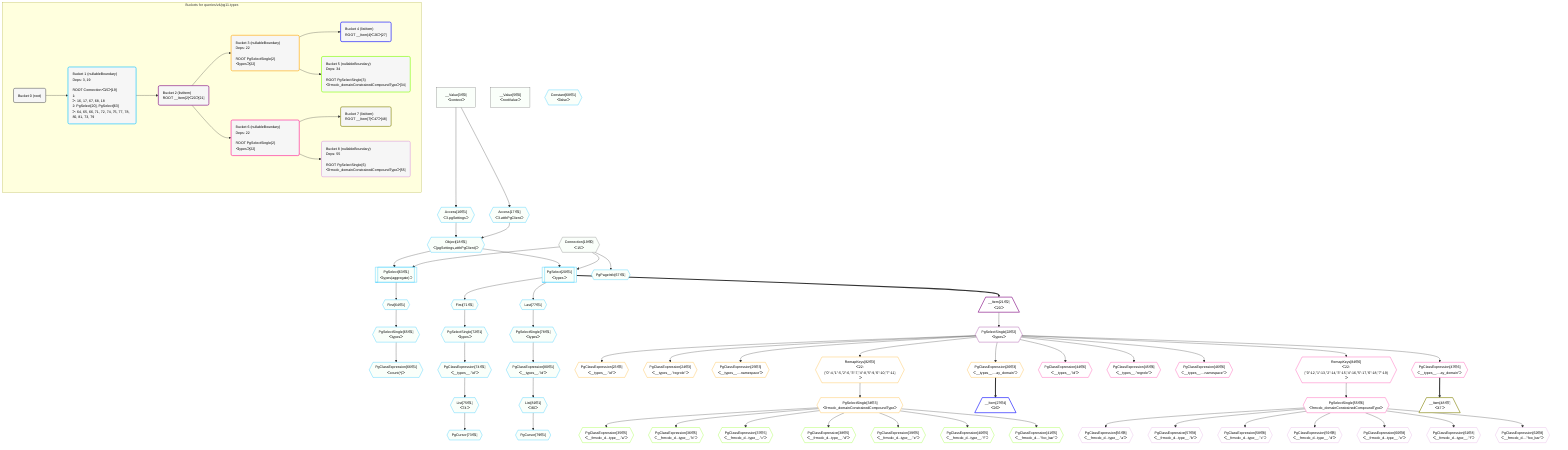 %%{init: {'themeVariables': { 'fontSize': '12px'}}}%%
graph TD
    classDef path fill:#eee,stroke:#000,color:#000
    classDef plan fill:#fff,stroke-width:1px,color:#000
    classDef itemplan fill:#fff,stroke-width:2px,color:#000
    classDef unbatchedplan fill:#dff,stroke-width:1px,color:#000
    classDef sideeffectplan fill:#fcc,stroke-width:2px,color:#000
    classDef bucket fill:#f6f6f6,color:#000,stroke-width:2px,text-align:left


    %% plan dependencies
    __Value3["__Value[3∈0]<br />ᐸcontextᐳ"]:::plan
    __Value5["__Value[5∈0]<br />ᐸrootValueᐳ"]:::plan
    Connection19{{"Connection[19∈0]<br />ᐸ15ᐳ"}}:::plan
    Object18{{"Object[18∈1]<br />ᐸ{pgSettings,withPgClient}ᐳ"}}:::plan
    Access16{{"Access[16∈1]<br />ᐸ3.pgSettingsᐳ"}}:::plan
    Access17{{"Access[17∈1]<br />ᐸ3.withPgClientᐳ"}}:::plan
    Access16 & Access17 --> Object18
    PgSelect20[["PgSelect[20∈1]<br />ᐸtypesᐳ"]]:::plan
    Object18 & Connection19 --> PgSelect20
    PgSelect63[["PgSelect[63∈1]<br />ᐸtypes(aggregate)ᐳ"]]:::plan
    Object18 & Connection19 --> PgSelect63
    __Value3 --> Access16
    __Value3 --> Access17
    First64{{"First[64∈1]"}}:::plan
    PgSelect63 --> First64
    PgSelectSingle65{{"PgSelectSingle[65∈1]<br />ᐸtypesᐳ"}}:::plan
    First64 --> PgSelectSingle65
    PgClassExpression66{{"PgClassExpression[66∈1]<br />ᐸcount(*)ᐳ"}}:::plan
    PgSelectSingle65 --> PgClassExpression66
    PgPageInfo67{{"PgPageInfo[67∈1]"}}:::plan
    Connection19 --> PgPageInfo67
    First71{{"First[71∈1]"}}:::plan
    PgSelect20 --> First71
    PgSelectSingle72{{"PgSelectSingle[72∈1]<br />ᐸtypesᐳ"}}:::plan
    First71 --> PgSelectSingle72
    PgCursor73{{"PgCursor[73∈1]"}}:::plan
    List75{{"List[75∈1]<br />ᐸ74ᐳ"}}:::plan
    List75 --> PgCursor73
    PgClassExpression74{{"PgClassExpression[74∈1]<br />ᐸ__types__.”id”ᐳ"}}:::plan
    PgSelectSingle72 --> PgClassExpression74
    PgClassExpression74 --> List75
    Last77{{"Last[77∈1]"}}:::plan
    PgSelect20 --> Last77
    PgSelectSingle78{{"PgSelectSingle[78∈1]<br />ᐸtypesᐳ"}}:::plan
    Last77 --> PgSelectSingle78
    PgCursor79{{"PgCursor[79∈1]"}}:::plan
    List81{{"List[81∈1]<br />ᐸ80ᐳ"}}:::plan
    List81 --> PgCursor79
    PgClassExpression80{{"PgClassExpression[80∈1]<br />ᐸ__types__.”id”ᐳ"}}:::plan
    PgSelectSingle78 --> PgClassExpression80
    PgClassExpression80 --> List81
    Constant68{{"Constant[68∈1]<br />ᐸfalseᐳ"}}:::plan
    __Item21[/"__Item[21∈2]<br />ᐸ20ᐳ"\]:::itemplan
    PgSelect20 ==> __Item21
    PgSelectSingle22{{"PgSelectSingle[22∈2]<br />ᐸtypesᐳ"}}:::plan
    __Item21 --> PgSelectSingle22
    PgClassExpression23{{"PgClassExpression[23∈3]<br />ᐸ__types__.”id”ᐳ"}}:::plan
    PgSelectSingle22 --> PgClassExpression23
    PgClassExpression24{{"PgClassExpression[24∈3]<br />ᐸ__types__.”regrole”ᐳ"}}:::plan
    PgSelectSingle22 --> PgClassExpression24
    PgClassExpression25{{"PgClassExpression[25∈3]<br />ᐸ__types__....namespace”ᐳ"}}:::plan
    PgSelectSingle22 --> PgClassExpression25
    PgClassExpression26{{"PgClassExpression[26∈3]<br />ᐸ__types__....ay_domain”ᐳ"}}:::plan
    PgSelectSingle22 --> PgClassExpression26
    PgSelectSingle34{{"PgSelectSingle[34∈3]<br />ᐸfrmcdc_domainConstrainedCompoundTypeᐳ"}}:::plan
    RemapKeys82{{"RemapKeys[82∈3]<br />ᐸ22:{”0”:4,”1”:5,”2”:6,”3”:7,”4”:8,”5”:9,”6”:10,”7”:11}ᐳ"}}:::plan
    RemapKeys82 --> PgSelectSingle34
    PgSelectSingle22 --> RemapKeys82
    __Item27[/"__Item[27∈4]<br />ᐸ26ᐳ"\]:::itemplan
    PgClassExpression26 ==> __Item27
    PgClassExpression35{{"PgClassExpression[35∈5]<br />ᐸ__frmcdc_d...type__.”a”ᐳ"}}:::plan
    PgSelectSingle34 --> PgClassExpression35
    PgClassExpression36{{"PgClassExpression[36∈5]<br />ᐸ__frmcdc_d...type__.”b”ᐳ"}}:::plan
    PgSelectSingle34 --> PgClassExpression36
    PgClassExpression37{{"PgClassExpression[37∈5]<br />ᐸ__frmcdc_d...type__.”c”ᐳ"}}:::plan
    PgSelectSingle34 --> PgClassExpression37
    PgClassExpression38{{"PgClassExpression[38∈5]<br />ᐸ__frmcdc_d...type__.”d”ᐳ"}}:::plan
    PgSelectSingle34 --> PgClassExpression38
    PgClassExpression39{{"PgClassExpression[39∈5]<br />ᐸ__frmcdc_d...type__.”e”ᐳ"}}:::plan
    PgSelectSingle34 --> PgClassExpression39
    PgClassExpression40{{"PgClassExpression[40∈5]<br />ᐸ__frmcdc_d...type__.”f”ᐳ"}}:::plan
    PgSelectSingle34 --> PgClassExpression40
    PgClassExpression41{{"PgClassExpression[41∈5]<br />ᐸ__frmcdc_d....”foo_bar”ᐳ"}}:::plan
    PgSelectSingle34 --> PgClassExpression41
    PgClassExpression44{{"PgClassExpression[44∈6]<br />ᐸ__types__.”id”ᐳ"}}:::plan
    PgSelectSingle22 --> PgClassExpression44
    PgClassExpression45{{"PgClassExpression[45∈6]<br />ᐸ__types__.”regrole”ᐳ"}}:::plan
    PgSelectSingle22 --> PgClassExpression45
    PgClassExpression46{{"PgClassExpression[46∈6]<br />ᐸ__types__....namespace”ᐳ"}}:::plan
    PgSelectSingle22 --> PgClassExpression46
    PgClassExpression47{{"PgClassExpression[47∈6]<br />ᐸ__types__....ay_domain”ᐳ"}}:::plan
    PgSelectSingle22 --> PgClassExpression47
    PgSelectSingle55{{"PgSelectSingle[55∈6]<br />ᐸfrmcdc_domainConstrainedCompoundTypeᐳ"}}:::plan
    RemapKeys84{{"RemapKeys[84∈6]<br />ᐸ22:{”0”:12,”1”:13,”2”:14,”3”:15,”4”:16,”5”:17,”6”:18,”7”:19}ᐳ"}}:::plan
    RemapKeys84 --> PgSelectSingle55
    PgSelectSingle22 --> RemapKeys84
    __Item48[/"__Item[48∈7]<br />ᐸ47ᐳ"\]:::itemplan
    PgClassExpression47 ==> __Item48
    PgClassExpression56{{"PgClassExpression[56∈8]<br />ᐸ__frmcdc_d...type__.”a”ᐳ"}}:::plan
    PgSelectSingle55 --> PgClassExpression56
    PgClassExpression57{{"PgClassExpression[57∈8]<br />ᐸ__frmcdc_d...type__.”b”ᐳ"}}:::plan
    PgSelectSingle55 --> PgClassExpression57
    PgClassExpression58{{"PgClassExpression[58∈8]<br />ᐸ__frmcdc_d...type__.”c”ᐳ"}}:::plan
    PgSelectSingle55 --> PgClassExpression58
    PgClassExpression59{{"PgClassExpression[59∈8]<br />ᐸ__frmcdc_d...type__.”d”ᐳ"}}:::plan
    PgSelectSingle55 --> PgClassExpression59
    PgClassExpression60{{"PgClassExpression[60∈8]<br />ᐸ__frmcdc_d...type__.”e”ᐳ"}}:::plan
    PgSelectSingle55 --> PgClassExpression60
    PgClassExpression61{{"PgClassExpression[61∈8]<br />ᐸ__frmcdc_d...type__.”f”ᐳ"}}:::plan
    PgSelectSingle55 --> PgClassExpression61
    PgClassExpression62{{"PgClassExpression[62∈8]<br />ᐸ__frmcdc_d....”foo_bar”ᐳ"}}:::plan
    PgSelectSingle55 --> PgClassExpression62

    %% define steps

    subgraph "Buckets for queries/v4/pg11.types"
    Bucket0("Bucket 0 (root)"):::bucket
    classDef bucket0 stroke:#696969
    class Bucket0,__Value3,__Value5,Connection19 bucket0
    Bucket1("Bucket 1 (nullableBoundary)<br />Deps: 3, 19<br /><br />ROOT Connectionᐸ15ᐳ[19]<br />1: <br />ᐳ: 16, 17, 67, 68, 18<br />2: PgSelect[20], PgSelect[63]<br />ᐳ: 64, 65, 66, 71, 72, 74, 75, 77, 78, 80, 81, 73, 79"):::bucket
    classDef bucket1 stroke:#00bfff
    class Bucket1,Access16,Access17,Object18,PgSelect20,PgSelect63,First64,PgSelectSingle65,PgClassExpression66,PgPageInfo67,Constant68,First71,PgSelectSingle72,PgCursor73,PgClassExpression74,List75,Last77,PgSelectSingle78,PgCursor79,PgClassExpression80,List81 bucket1
    Bucket2("Bucket 2 (listItem)<br />ROOT __Item{2}ᐸ20ᐳ[21]"):::bucket
    classDef bucket2 stroke:#7f007f
    class Bucket2,__Item21,PgSelectSingle22 bucket2
    Bucket3("Bucket 3 (nullableBoundary)<br />Deps: 22<br /><br />ROOT PgSelectSingle{2}ᐸtypesᐳ[22]"):::bucket
    classDef bucket3 stroke:#ffa500
    class Bucket3,PgClassExpression23,PgClassExpression24,PgClassExpression25,PgClassExpression26,PgSelectSingle34,RemapKeys82 bucket3
    Bucket4("Bucket 4 (listItem)<br />ROOT __Item{4}ᐸ26ᐳ[27]"):::bucket
    classDef bucket4 stroke:#0000ff
    class Bucket4,__Item27 bucket4
    Bucket5("Bucket 5 (nullableBoundary)<br />Deps: 34<br /><br />ROOT PgSelectSingle{3}ᐸfrmcdc_domainConstrainedCompoundTypeᐳ[34]"):::bucket
    classDef bucket5 stroke:#7fff00
    class Bucket5,PgClassExpression35,PgClassExpression36,PgClassExpression37,PgClassExpression38,PgClassExpression39,PgClassExpression40,PgClassExpression41 bucket5
    Bucket6("Bucket 6 (nullableBoundary)<br />Deps: 22<br /><br />ROOT PgSelectSingle{2}ᐸtypesᐳ[22]"):::bucket
    classDef bucket6 stroke:#ff1493
    class Bucket6,PgClassExpression44,PgClassExpression45,PgClassExpression46,PgClassExpression47,PgSelectSingle55,RemapKeys84 bucket6
    Bucket7("Bucket 7 (listItem)<br />ROOT __Item{7}ᐸ47ᐳ[48]"):::bucket
    classDef bucket7 stroke:#808000
    class Bucket7,__Item48 bucket7
    Bucket8("Bucket 8 (nullableBoundary)<br />Deps: 55<br /><br />ROOT PgSelectSingle{6}ᐸfrmcdc_domainConstrainedCompoundTypeᐳ[55]"):::bucket
    classDef bucket8 stroke:#dda0dd
    class Bucket8,PgClassExpression56,PgClassExpression57,PgClassExpression58,PgClassExpression59,PgClassExpression60,PgClassExpression61,PgClassExpression62 bucket8
    Bucket0 --> Bucket1
    Bucket1 --> Bucket2
    Bucket2 --> Bucket3 & Bucket6
    Bucket3 --> Bucket4 & Bucket5
    Bucket6 --> Bucket7 & Bucket8
    classDef unary fill:#fafffa,borderWidth:8px
    class __Value3,__Value5,Connection19,Object18,PgSelect20,PgSelect63,Access16,Access17,First64,PgSelectSingle65,PgClassExpression66,PgPageInfo67,First71,PgSelectSingle72,PgCursor73,PgClassExpression74,List75,Last77,PgSelectSingle78,PgCursor79,PgClassExpression80,List81,Constant68 unary
    end